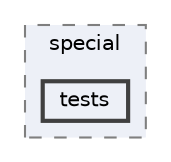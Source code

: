 digraph "/home/jam/Research/IRES-2025/dev/src/llm-scripts/testing/hypothesis-testing/hyp-env/lib/python3.12/site-packages/scipy/special/tests"
{
 // LATEX_PDF_SIZE
  bgcolor="transparent";
  edge [fontname=Helvetica,fontsize=10,labelfontname=Helvetica,labelfontsize=10];
  node [fontname=Helvetica,fontsize=10,shape=box,height=0.2,width=0.4];
  compound=true
  subgraph clusterdir_78062144fa841e7847111d17aa22b80e {
    graph [ bgcolor="#edf0f7", pencolor="grey50", label="special", fontname=Helvetica,fontsize=10 style="filled,dashed", URL="dir_78062144fa841e7847111d17aa22b80e.html",tooltip=""]
  dir_602779733debb9611650ed7f77a4cc01 [label="tests", fillcolor="#edf0f7", color="grey25", style="filled,bold", URL="dir_602779733debb9611650ed7f77a4cc01.html",tooltip=""];
  }
}
